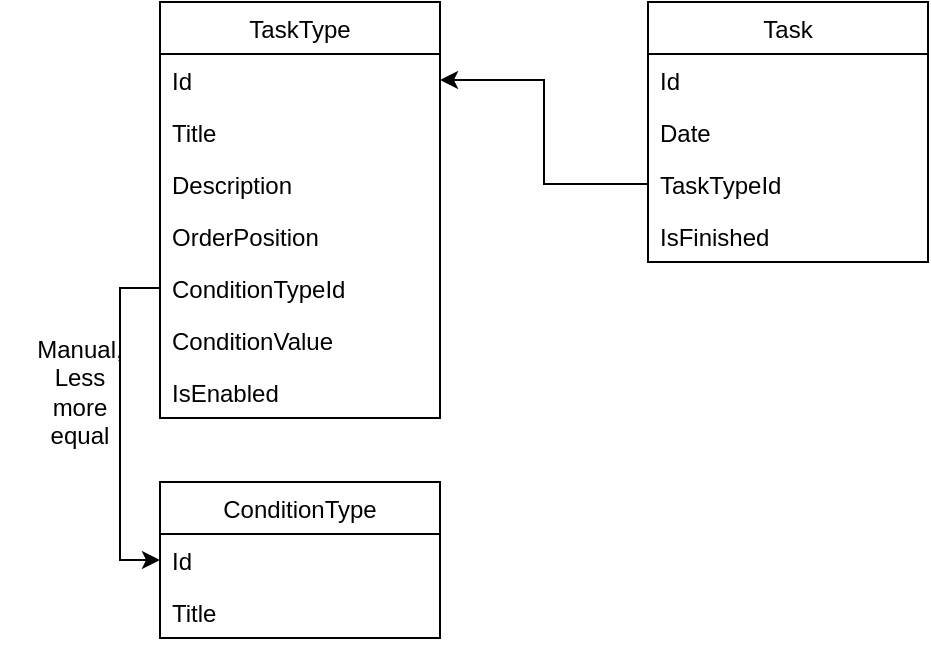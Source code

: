 <mxfile version="20.6.2" type="device" pages="2"><diagram id="H4GCohJJEvr8K6pHoEXt" name="База данных"><mxGraphModel dx="621" dy="472" grid="1" gridSize="10" guides="1" tooltips="1" connect="1" arrows="1" fold="1" page="1" pageScale="1" pageWidth="827" pageHeight="1169" math="0" shadow="0"><root><mxCell id="0"/><mxCell id="1" parent="0"/><mxCell id="bHhsuxpg-FDqWzc0ktI4-6" value="TaskType" style="swimlane;fontStyle=0;childLayout=stackLayout;horizontal=1;startSize=26;fillColor=none;horizontalStack=0;resizeParent=1;resizeParentMax=0;resizeLast=0;collapsible=1;marginBottom=0;" parent="1" vertex="1"><mxGeometry x="100" y="30" width="140" height="208" as="geometry"/></mxCell><mxCell id="bHhsuxpg-FDqWzc0ktI4-7" value="Id" style="text;strokeColor=none;fillColor=none;align=left;verticalAlign=top;spacingLeft=4;spacingRight=4;overflow=hidden;rotatable=0;points=[[0,0.5],[1,0.5]];portConstraint=eastwest;" parent="bHhsuxpg-FDqWzc0ktI4-6" vertex="1"><mxGeometry y="26" width="140" height="26" as="geometry"/></mxCell><mxCell id="bHhsuxpg-FDqWzc0ktI4-12" value="Title" style="text;strokeColor=none;fillColor=none;align=left;verticalAlign=top;spacingLeft=4;spacingRight=4;overflow=hidden;rotatable=0;points=[[0,0.5],[1,0.5]];portConstraint=eastwest;" parent="bHhsuxpg-FDqWzc0ktI4-6" vertex="1"><mxGeometry y="52" width="140" height="26" as="geometry"/></mxCell><mxCell id="bHhsuxpg-FDqWzc0ktI4-8" value="Description" style="text;strokeColor=none;fillColor=none;align=left;verticalAlign=top;spacingLeft=4;spacingRight=4;overflow=hidden;rotatable=0;points=[[0,0.5],[1,0.5]];portConstraint=eastwest;" parent="bHhsuxpg-FDqWzc0ktI4-6" vertex="1"><mxGeometry y="78" width="140" height="26" as="geometry"/></mxCell><mxCell id="bHhsuxpg-FDqWzc0ktI4-20" value="OrderPosition" style="text;strokeColor=none;fillColor=none;align=left;verticalAlign=top;spacingLeft=4;spacingRight=4;overflow=hidden;rotatable=0;points=[[0,0.5],[1,0.5]];portConstraint=eastwest;" parent="bHhsuxpg-FDqWzc0ktI4-6" vertex="1"><mxGeometry y="104" width="140" height="26" as="geometry"/></mxCell><mxCell id="bHhsuxpg-FDqWzc0ktI4-23" value="ConditionTypeId" style="text;strokeColor=none;fillColor=none;align=left;verticalAlign=top;spacingLeft=4;spacingRight=4;overflow=hidden;rotatable=0;points=[[0,0.5],[1,0.5]];portConstraint=eastwest;" parent="bHhsuxpg-FDqWzc0ktI4-6" vertex="1"><mxGeometry y="130" width="140" height="26" as="geometry"/></mxCell><mxCell id="bHhsuxpg-FDqWzc0ktI4-32" value="ConditionValue" style="text;strokeColor=none;fillColor=none;align=left;verticalAlign=top;spacingLeft=4;spacingRight=4;overflow=hidden;rotatable=0;points=[[0,0.5],[1,0.5]];portConstraint=eastwest;" parent="bHhsuxpg-FDqWzc0ktI4-6" vertex="1"><mxGeometry y="156" width="140" height="26" as="geometry"/></mxCell><mxCell id="JHZQ-ihYgw84q9Nebme8-1" value="IsEnabled" style="text;strokeColor=none;fillColor=none;align=left;verticalAlign=top;spacingLeft=4;spacingRight=4;overflow=hidden;rotatable=0;points=[[0,0.5],[1,0.5]];portConstraint=eastwest;" vertex="1" parent="bHhsuxpg-FDqWzc0ktI4-6"><mxGeometry y="182" width="140" height="26" as="geometry"/></mxCell><mxCell id="bHhsuxpg-FDqWzc0ktI4-14" value="Task" style="swimlane;fontStyle=0;childLayout=stackLayout;horizontal=1;startSize=26;fillColor=none;horizontalStack=0;resizeParent=1;resizeParentMax=0;resizeLast=0;collapsible=1;marginBottom=0;" parent="1" vertex="1"><mxGeometry x="344" y="30" width="140" height="130" as="geometry"/></mxCell><mxCell id="bHhsuxpg-FDqWzc0ktI4-15" value="Id" style="text;strokeColor=none;fillColor=none;align=left;verticalAlign=top;spacingLeft=4;spacingRight=4;overflow=hidden;rotatable=0;points=[[0,0.5],[1,0.5]];portConstraint=eastwest;" parent="bHhsuxpg-FDqWzc0ktI4-14" vertex="1"><mxGeometry y="26" width="140" height="26" as="geometry"/></mxCell><mxCell id="bHhsuxpg-FDqWzc0ktI4-16" value="Date" style="text;strokeColor=none;fillColor=none;align=left;verticalAlign=top;spacingLeft=4;spacingRight=4;overflow=hidden;rotatable=0;points=[[0,0.5],[1,0.5]];portConstraint=eastwest;" parent="bHhsuxpg-FDqWzc0ktI4-14" vertex="1"><mxGeometry y="52" width="140" height="26" as="geometry"/></mxCell><mxCell id="bHhsuxpg-FDqWzc0ktI4-17" value="TaskTypeId" style="text;strokeColor=none;fillColor=none;align=left;verticalAlign=top;spacingLeft=4;spacingRight=4;overflow=hidden;rotatable=0;points=[[0,0.5],[1,0.5]];portConstraint=eastwest;" parent="bHhsuxpg-FDqWzc0ktI4-14" vertex="1"><mxGeometry y="78" width="140" height="26" as="geometry"/></mxCell><mxCell id="bHhsuxpg-FDqWzc0ktI4-18" value="IsFinished" style="text;strokeColor=none;fillColor=none;align=left;verticalAlign=top;spacingLeft=4;spacingRight=4;overflow=hidden;rotatable=0;points=[[0,0.5],[1,0.5]];portConstraint=eastwest;" parent="bHhsuxpg-FDqWzc0ktI4-14" vertex="1"><mxGeometry y="104" width="140" height="26" as="geometry"/></mxCell><mxCell id="bHhsuxpg-FDqWzc0ktI4-22" style="edgeStyle=orthogonalEdgeStyle;rounded=0;orthogonalLoop=1;jettySize=auto;html=1;exitX=0;exitY=0.5;exitDx=0;exitDy=0;entryX=1;entryY=0.5;entryDx=0;entryDy=0;" parent="1" source="bHhsuxpg-FDqWzc0ktI4-17" target="bHhsuxpg-FDqWzc0ktI4-7" edge="1"><mxGeometry relative="1" as="geometry"/></mxCell><mxCell id="bHhsuxpg-FDqWzc0ktI4-24" value="ConditionType" style="swimlane;fontStyle=0;childLayout=stackLayout;horizontal=1;startSize=26;fillColor=none;horizontalStack=0;resizeParent=1;resizeParentMax=0;resizeLast=0;collapsible=1;marginBottom=0;" parent="1" vertex="1"><mxGeometry x="100" y="270" width="140" height="78" as="geometry"/></mxCell><mxCell id="bHhsuxpg-FDqWzc0ktI4-25" value="Id" style="text;strokeColor=none;fillColor=none;align=left;verticalAlign=top;spacingLeft=4;spacingRight=4;overflow=hidden;rotatable=0;points=[[0,0.5],[1,0.5]];portConstraint=eastwest;" parent="bHhsuxpg-FDqWzc0ktI4-24" vertex="1"><mxGeometry y="26" width="140" height="26" as="geometry"/></mxCell><mxCell id="bHhsuxpg-FDqWzc0ktI4-26" value="Title" style="text;strokeColor=none;fillColor=none;align=left;verticalAlign=top;spacingLeft=4;spacingRight=4;overflow=hidden;rotatable=0;points=[[0,0.5],[1,0.5]];portConstraint=eastwest;" parent="bHhsuxpg-FDqWzc0ktI4-24" vertex="1"><mxGeometry y="52" width="140" height="26" as="geometry"/></mxCell><mxCell id="bHhsuxpg-FDqWzc0ktI4-30" value="Manual,&lt;br&gt;Less&lt;br&gt;more&lt;br&gt;equal" style="text;html=1;strokeColor=none;fillColor=none;align=center;verticalAlign=middle;whiteSpace=wrap;rounded=0;" parent="1" vertex="1"><mxGeometry x="20" y="220" width="80" height="10" as="geometry"/></mxCell><mxCell id="bHhsuxpg-FDqWzc0ktI4-33" style="edgeStyle=orthogonalEdgeStyle;rounded=0;orthogonalLoop=1;jettySize=auto;html=1;exitX=0;exitY=0.5;exitDx=0;exitDy=0;entryX=0;entryY=0.5;entryDx=0;entryDy=0;" parent="1" source="bHhsuxpg-FDqWzc0ktI4-23" target="bHhsuxpg-FDqWzc0ktI4-25" edge="1"><mxGeometry relative="1" as="geometry"/></mxCell></root></mxGraphModel></diagram><diagram id="z6zWxOXAX1sjsMcDVcaR" name="Use case"><mxGraphModel dx="819" dy="437" grid="1" gridSize="10" guides="1" tooltips="1" connect="1" arrows="1" fold="1" page="1" pageScale="1" pageWidth="827" pageHeight="1169" math="0" shadow="0"><root><mxCell id="0"/><mxCell id="1" parent="0"/><mxCell id="f7CD_qH7Q2yGHVlO4riz-16" style="edgeStyle=orthogonalEdgeStyle;rounded=0;orthogonalLoop=1;jettySize=auto;html=1;exitX=0.5;exitY=0.5;exitDx=0;exitDy=0;exitPerimeter=0;entryX=0;entryY=0.5;entryDx=0;entryDy=0;" edge="1" parent="1" source="f7CD_qH7Q2yGHVlO4riz-1" target="f7CD_qH7Q2yGHVlO4riz-8"><mxGeometry relative="1" as="geometry"/></mxCell><mxCell id="f7CD_qH7Q2yGHVlO4riz-19" style="edgeStyle=none;rounded=0;orthogonalLoop=1;jettySize=auto;html=1;exitX=0.5;exitY=0.5;exitDx=0;exitDy=0;exitPerimeter=0;entryX=0;entryY=0.5;entryDx=0;entryDy=0;strokeColor=default;" edge="1" parent="1" source="f7CD_qH7Q2yGHVlO4riz-1" target="f7CD_qH7Q2yGHVlO4riz-17"><mxGeometry relative="1" as="geometry"/></mxCell><mxCell id="f7CD_qH7Q2yGHVlO4riz-23" style="edgeStyle=none;rounded=0;orthogonalLoop=1;jettySize=auto;html=1;exitX=0.5;exitY=0.5;exitDx=0;exitDy=0;exitPerimeter=0;entryX=0;entryY=0.5;entryDx=0;entryDy=0;strokeColor=default;" edge="1" parent="1" source="f7CD_qH7Q2yGHVlO4riz-1" target="f7CD_qH7Q2yGHVlO4riz-22"><mxGeometry relative="1" as="geometry"/></mxCell><mxCell id="f7CD_qH7Q2yGHVlO4riz-27" style="edgeStyle=none;rounded=0;orthogonalLoop=1;jettySize=auto;html=1;exitX=0.5;exitY=0.5;exitDx=0;exitDy=0;exitPerimeter=0;entryX=0;entryY=0.5;entryDx=0;entryDy=0;strokeColor=default;" edge="1" parent="1" source="f7CD_qH7Q2yGHVlO4riz-1" target="f7CD_qH7Q2yGHVlO4riz-26"><mxGeometry relative="1" as="geometry"/></mxCell><mxCell id="f7CD_qH7Q2yGHVlO4riz-1" value="Юзверь" style="shape=umlActor;verticalLabelPosition=bottom;verticalAlign=top;html=1;outlineConnect=0;" vertex="1" parent="1"><mxGeometry x="100" y="240" width="30" height="60" as="geometry"/></mxCell><mxCell id="f7CD_qH7Q2yGHVlO4riz-20" style="edgeStyle=none;rounded=0;orthogonalLoop=1;jettySize=auto;html=1;exitX=0.5;exitY=0.5;exitDx=0;exitDy=0;exitPerimeter=0;entryX=0;entryY=0.5;entryDx=0;entryDy=0;strokeColor=default;" edge="1" parent="1" source="f7CD_qH7Q2yGHVlO4riz-3" target="f7CD_qH7Q2yGHVlO4riz-17"><mxGeometry relative="1" as="geometry"/></mxCell><mxCell id="f7CD_qH7Q2yGHVlO4riz-21" value="Если условие &lt;br&gt;выполнено" style="edgeLabel;html=1;align=center;verticalAlign=middle;resizable=0;points=[];rotation=-45;" vertex="1" connectable="0" parent="f7CD_qH7Q2yGHVlO4riz-20"><mxGeometry x="0.101" y="-1" relative="1" as="geometry"><mxPoint x="-17" y="-8" as="offset"/></mxGeometry></mxCell><mxCell id="f7CD_qH7Q2yGHVlO4riz-25" style="edgeStyle=none;rounded=0;orthogonalLoop=1;jettySize=auto;html=1;exitX=0.5;exitY=0.5;exitDx=0;exitDy=0;exitPerimeter=0;entryX=0;entryY=0.5;entryDx=0;entryDy=0;strokeColor=default;" edge="1" parent="1" source="f7CD_qH7Q2yGHVlO4riz-3" target="f7CD_qH7Q2yGHVlO4riz-24"><mxGeometry relative="1" as="geometry"/></mxCell><mxCell id="f7CD_qH7Q2yGHVlO4riz-3" value="Система" style="shape=umlActor;verticalLabelPosition=bottom;verticalAlign=top;html=1;outlineConnect=0;" vertex="1" parent="1"><mxGeometry x="100" y="400" width="30" height="60" as="geometry"/></mxCell><mxCell id="f7CD_qH7Q2yGHVlO4riz-8" value="Добавить задачу" style="ellipse;whiteSpace=wrap;html=1;" vertex="1" parent="1"><mxGeometry x="230" y="250" width="120" height="40" as="geometry"/></mxCell><mxCell id="f7CD_qH7Q2yGHVlO4riz-9" value="Удалить задачу" style="ellipse;whiteSpace=wrap;html=1;" vertex="1" parent="1"><mxGeometry x="440" y="190" width="120" height="40" as="geometry"/></mxCell><mxCell id="f7CD_qH7Q2yGHVlO4riz-10" value="Редактировать задачу" style="ellipse;whiteSpace=wrap;html=1;" vertex="1" parent="1"><mxGeometry x="440" y="250" width="120" height="40" as="geometry"/></mxCell><mxCell id="f7CD_qH7Q2yGHVlO4riz-14" value="Extends" style="endArrow=open;endSize=12;dashed=1;html=1;rounded=0;exitX=1;exitY=0.5;exitDx=0;exitDy=0;entryX=0;entryY=0.5;entryDx=0;entryDy=0;" edge="1" parent="1" source="f7CD_qH7Q2yGHVlO4riz-8" target="f7CD_qH7Q2yGHVlO4riz-9"><mxGeometry width="160" relative="1" as="geometry"><mxPoint x="330" y="320" as="sourcePoint"/><mxPoint x="490" y="320" as="targetPoint"/></mxGeometry></mxCell><mxCell id="f7CD_qH7Q2yGHVlO4riz-15" value="Extends" style="endArrow=open;endSize=12;dashed=1;html=1;rounded=0;exitX=1;exitY=0.5;exitDx=0;exitDy=0;entryX=0;entryY=0.5;entryDx=0;entryDy=0;" edge="1" parent="1" source="f7CD_qH7Q2yGHVlO4riz-8" target="f7CD_qH7Q2yGHVlO4riz-10"><mxGeometry width="160" relative="1" as="geometry"><mxPoint x="360" y="280" as="sourcePoint"/><mxPoint x="390" y="230" as="targetPoint"/></mxGeometry></mxCell><mxCell id="f7CD_qH7Q2yGHVlO4riz-17" value="Отметить выполнение" style="ellipse;whiteSpace=wrap;html=1;" vertex="1" parent="1"><mxGeometry x="230" y="300" width="120" height="40" as="geometry"/></mxCell><mxCell id="f7CD_qH7Q2yGHVlO4riz-22" value="Посмотреть историю по датам" style="ellipse;whiteSpace=wrap;html=1;" vertex="1" parent="1"><mxGeometry x="220" y="180" width="140" height="50" as="geometry"/></mxCell><mxCell id="f7CD_qH7Q2yGHVlO4riz-24" value="Создать список задач на день" style="ellipse;whiteSpace=wrap;html=1;" vertex="1" parent="1"><mxGeometry x="220" y="360" width="140" height="50" as="geometry"/></mxCell><mxCell id="f7CD_qH7Q2yGHVlO4riz-26" value="Изменить порядок вывода" style="ellipse;whiteSpace=wrap;html=1;" vertex="1" parent="1"><mxGeometry x="220" y="120" width="140" height="50" as="geometry"/></mxCell><mxCell id="f7CD_qH7Q2yGHVlO4riz-28" value="Сортировка&lt;br&gt;и фильтрация" style="ellipse;whiteSpace=wrap;html=1;" vertex="1" parent="1"><mxGeometry x="440" y="120" width="120" height="40" as="geometry"/></mxCell><mxCell id="f7CD_qH7Q2yGHVlO4riz-29" value="Extends" style="endArrow=open;endSize=12;dashed=1;html=1;rounded=0;exitX=1;exitY=0.5;exitDx=0;exitDy=0;entryX=0;entryY=0.5;entryDx=0;entryDy=0;" edge="1" parent="1" source="f7CD_qH7Q2yGHVlO4riz-26" target="f7CD_qH7Q2yGHVlO4riz-28"><mxGeometry width="160" relative="1" as="geometry"><mxPoint x="360" y="280" as="sourcePoint"/><mxPoint x="450" y="220" as="targetPoint"/></mxGeometry></mxCell></root></mxGraphModel></diagram></mxfile>